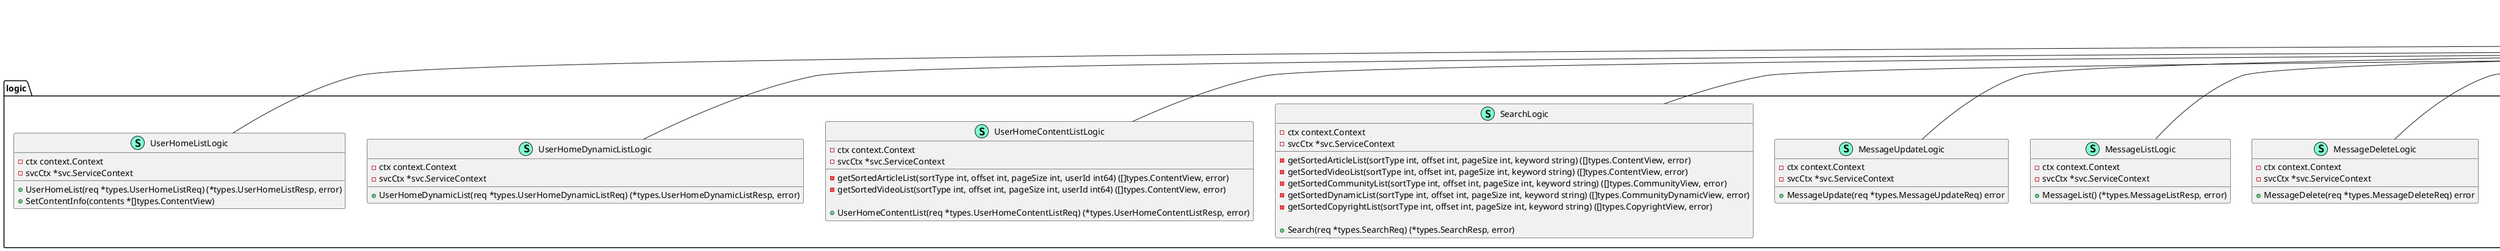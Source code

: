 @startuml
namespace logic {
    class CommentCreateLogic << (S,Aquamarine) >> {
        - ctx context.Context
        - svcCtx *svc.ServiceContext

        + CommentCreate(req *types.CommentCreateReq) error

    }
    class CommentDeleteLogic << (S,Aquamarine) >> {
        - ctx context.Context
        - svcCtx *svc.ServiceContext

        + CommentDelete(req *types.CommentDeleteReq) error

    }
    class CommentListLogic << (S,Aquamarine) >> {
        - ctx context.Context
        - svcCtx *svc.ServiceContext

        + CommentList(req *types.CommentListReq) (*types.CommentListResp, error)
        + SetUserInfo(loginUserId int64, comments *[]types.CommentView) 

    }
    class CommunityCreateLogic << (S,Aquamarine) >> {
        - ctx context.Context
        - svcCtx *svc.ServiceContext

        + CommunityCreate(req *types.CommunityCreateReq) error

    }
    class CommunityDeleteLogic << (S,Aquamarine) >> {
        - ctx context.Context
        - svcCtx *svc.ServiceContext

        + CommunityDelete(req *types.CommunityDeleteReq) error

    }
    class CommunityDetailLogic << (S,Aquamarine) >> {
        - ctx context.Context
        - svcCtx *svc.ServiceContext

        + CommunityDetail(req *types.CommunityDetailReq) (*types.CommunityDetailResp, error)

    }
    class CommunityDynamicCreateLogic << (S,Aquamarine) >> {
        - ctx context.Context
        - svcCtx *svc.ServiceContext

        + CommunityDynamicCreate(req *types.CommunityDynamicCreateReq) error

    }
    class CommunityDynamicDeleteLogic << (S,Aquamarine) >> {
        - ctx context.Context
        - svcCtx *svc.ServiceContext

        + CommunityDynamicDelete(req *types.CommunityDynamicDeleteReq) error

    }
    class CommunityDynamicDetailLogic << (S,Aquamarine) >> {
        - ctx context.Context
        - svcCtx *svc.ServiceContext

        + CommunityDynamicDetail(req *types.CommunityDynamicDetailReq) (*types.CommunityDynamicDetailResp, error)

    }
    class CommunityDynamicListLogic << (S,Aquamarine) >> {
        - ctx context.Context
        - svcCtx *svc.ServiceContext

        + CommunityDynamicList(req *types.CommunityDynamicListReq) (*types.CommunityDynamicListResp, error)

    }
    class CommunityDynamicSpecificListLogic << (S,Aquamarine) >> {
        - ctx context.Context
        - svcCtx *svc.ServiceContext

        + CommunityDynamicSpecificList(req *types.CommunityDynamicSpecificListReq) (*types.CommunityDynamicSpecificListResp, error)

    }
    class CommunityJoinLogic << (S,Aquamarine) >> {
        - ctx context.Context
        - svcCtx *svc.ServiceContext

        + CommunityJoin(req *types.CommunityJoinReq) error

    }
    class CommunityListLogic << (S,Aquamarine) >> {
        - ctx context.Context
        - svcCtx *svc.ServiceContext

        + CommunityList(req *types.CommunityListReq) (*types.CommunityListResp, error)

    }
    class CommunityQuitLogic << (S,Aquamarine) >> {
        - ctx context.Context
        - svcCtx *svc.ServiceContext

        + CommunityQuit(req *types.CommunityQuitReq) error

    }
    class CommunityUpdateLogic << (S,Aquamarine) >> {
        - ctx context.Context
        - svcCtx *svc.ServiceContext

        + CommunityUpdate(req *types.CommunityUpdateReq) error

    }
    class ContentCreateLogic << (S,Aquamarine) >> {
        - ctx context.Context
        - svcCtx *svc.ServiceContext

        + ContentCreate(req *types.ContentCreateReq) error

    }
    class ContentDeleteLogic << (S,Aquamarine) >> {
        - ctx context.Context
        - svcCtx *svc.ServiceContext

        + ContentDelete(req *types.ContentDeleteReq) error

    }
    class ContentDetailLogic << (S,Aquamarine) >> {
        - ctx context.Context
        - svcCtx *svc.ServiceContext

        + ContentDetail(req *types.ContentDetailReq) (*types.ContentDetailResp, error)

    }
    class ContentListLogic << (S,Aquamarine) >> {
        - ctx context.Context
        - svcCtx *svc.ServiceContext

        + ContentList(req *types.ContentListReq) (*types.ContentListResp, error)
        + SetBasicInfo(contents *[]types.ContentView, loginUserId int64) 

    }
    class ContentSimilarLogic << (S,Aquamarine) >> {
        - ctx context.Context
        - svcCtx *svc.ServiceContext

        + ContentSimilar(req *types.ContentSimilarReq) (*types.ContentSimilarResp, error)

    }
    class ContentUpdateLogic << (S,Aquamarine) >> {
        - ctx context.Context
        - svcCtx *svc.ServiceContext

        + ContentUpdate(req *types.ContentUpdateReq) error

    }
    class CopyrightCreateReqLogic << (S,Aquamarine) >> {
        - ctx context.Context
        - svcCtx *svc.ServiceContext

        + CopyrightCreateReq(req *types.CopyrightCreateReq) error

    }
    class CopyrightDetailLogic << (S,Aquamarine) >> {
        - ctx context.Context
        - svcCtx *svc.ServiceContext

        + CopyrightDetail(req *types.CopyrightDetailReq) (*types.CopyrightDetailResp, error)

    }
    class CopyrightListLogic << (S,Aquamarine) >> {
        - ctx context.Context
        - svcCtx *svc.ServiceContext

        + CopyrightList(req *types.CopyrightListReq) (*types.CopyrightListResp, error)

    }
    class FavorCancelLogic << (S,Aquamarine) >> {
        - ctx context.Context
        - svcCtx *svc.ServiceContext

        + FavorCancel(req *types.FavorCancelReq) error

    }
    class FavorDeleteLogic << (S,Aquamarine) >> {
        - ctx context.Context
        - svcCtx *svc.ServiceContext

        + FavorDelete(req *types.FavorDeleteReq) error

    }
    class FavorListLogic << (S,Aquamarine) >> {
        - ctx context.Context
        - svcCtx *svc.ServiceContext

        + FavorList(req *types.FavorListReq) (*types.FavorListResp, error)

    }
    class FavorLogic << (S,Aquamarine) >> {
        - ctx context.Context
        - svcCtx *svc.ServiceContext

        + Favor(req *types.FavorReq) error

    }
    class FavoriteCreateLogic << (S,Aquamarine) >> {
        - ctx context.Context
        - svcCtx *svc.ServiceContext

        + FavoriteCreate(req *types.FavoriteCreateReq) error

    }
    class FavoriteDeleteLogic << (S,Aquamarine) >> {
        - ctx context.Context
        - svcCtx *svc.ServiceContext

        + FavoriteDelete(req *types.FavoriteDeleteReq) error

    }
    class FavoriteDetailLogic << (S,Aquamarine) >> {
        - ctx context.Context
        - svcCtx *svc.ServiceContext

        + FavoriteDetail(req *types.FavoriteDeleteReq) (*types.FavoriteDetailResp, error)

    }
    class FavoriteListLogic << (S,Aquamarine) >> {
        - ctx context.Context
        - svcCtx *svc.ServiceContext

        + FavoriteList(req *types.FavoriteListReq) (*types.FavoriteListResp, error)

    }
    class HistoryCreateLogic << (S,Aquamarine) >> {
        - ctx context.Context
        - svcCtx *svc.ServiceContext

        + HistoryCreate(req *types.HistoryCreateReq) error

    }
    class HistoryDeleteLogic << (S,Aquamarine) >> {
        - ctx context.Context
        - svcCtx *svc.ServiceContext

        + HistoryDelete(req *types.HistoryDeleteReq) error

    }
    class HistoryListLogic << (S,Aquamarine) >> {
        - ctx context.Context
        - svcCtx *svc.ServiceContext

        + HistoryList(req *types.HistoryListReq) (*types.HistoryListResp, error)

    }
    class LikeLogic << (S,Aquamarine) >> {
        - ctx context.Context
        - svcCtx *svc.ServiceContext

        + Like(req *types.LikeReq) error

    }
    class MessageCreateLogic << (S,Aquamarine) >> {
        - ctx context.Context
        - svcCtx *svc.ServiceContext

        + MessageCreate(req *types.MessageCreateReq) error

    }
    class MessageDeleteLogic << (S,Aquamarine) >> {
        - ctx context.Context
        - svcCtx *svc.ServiceContext

        + MessageDelete(req *types.MessageDeleteReq) error

    }
    class MessageListLogic << (S,Aquamarine) >> {
        - ctx context.Context
        - svcCtx *svc.ServiceContext

        + MessageList() (*types.MessageListResp, error)

    }
    class MessageUpdateLogic << (S,Aquamarine) >> {
        - ctx context.Context
        - svcCtx *svc.ServiceContext

        + MessageUpdate(req *types.MessageUpdateReq) error

    }
    class SearchLogic << (S,Aquamarine) >> {
        - ctx context.Context
        - svcCtx *svc.ServiceContext

        - getSortedArticleList(sortType int, offset int, pageSize int, keyword string) ([]types.ContentView, error)
        - getSortedVideoList(sortType int, offset int, pageSize int, keyword string) ([]types.ContentView, error)
        - getSortedCommunityList(sortType int, offset int, pageSize int, keyword string) ([]types.CommunityView, error)
        - getSortedDynamicList(sortType int, offset int, pageSize int, keyword string) ([]types.CommunityDynamicView, error)
        - getSortedCopyrightList(sortType int, offset int, pageSize int, keyword string) ([]types.CopyrightView, error)

        + Search(req *types.SearchReq) (*types.SearchResp, error)

    }
    class UserHomeContentListLogic << (S,Aquamarine) >> {
        - ctx context.Context
        - svcCtx *svc.ServiceContext

        - getSortedArticleList(sortType int, offset int, pageSize int, userId int64) ([]types.ContentView, error)
        - getSortedVideoList(sortType int, offset int, pageSize int, userId int64) ([]types.ContentView, error)

        + UserHomeContentList(req *types.UserHomeContentListReq) (*types.UserHomeContentListResp, error)

    }
    class UserHomeDynamicListLogic << (S,Aquamarine) >> {
        - ctx context.Context
        - svcCtx *svc.ServiceContext

        + UserHomeDynamicList(req *types.UserHomeDynamicListReq) (*types.UserHomeDynamicListResp, error)

    }
    class UserHomeListLogic << (S,Aquamarine) >> {
        - ctx context.Context
        - svcCtx *svc.ServiceContext

        + UserHomeList(req *types.UserHomeListReq) (*types.UserHomeListResp, error)
        + SetContentInfo(contents *[]types.ContentView) 

    }
}
"logx.Logger" *-- "logic.CommentCreateLogic"
"logx.Logger" *-- "logic.CommentDeleteLogic"
"logx.Logger" *-- "logic.CommentListLogic"
"logx.Logger" *-- "logic.CommunityCreateLogic"
"logx.Logger" *-- "logic.CommunityDeleteLogic"
"logx.Logger" *-- "logic.CommunityDetailLogic"
"logx.Logger" *-- "logic.CommunityDynamicCreateLogic"
"logx.Logger" *-- "logic.CommunityDynamicDeleteLogic"
"logx.Logger" *-- "logic.CommunityDynamicDetailLogic"
"logx.Logger" *-- "logic.CommunityDynamicListLogic"
"logx.Logger" *-- "logic.CommunityDynamicSpecificListLogic"
"logx.Logger" *-- "logic.CommunityJoinLogic"
"logx.Logger" *-- "logic.CommunityListLogic"
"logx.Logger" *-- "logic.CommunityQuitLogic"
"logx.Logger" *-- "logic.CommunityUpdateLogic"
"logx.Logger" *-- "logic.ContentCreateLogic"
"logx.Logger" *-- "logic.ContentDeleteLogic"
"logx.Logger" *-- "logic.ContentDetailLogic"
"logx.Logger" *-- "logic.ContentListLogic"
"logx.Logger" *-- "logic.ContentSimilarLogic"
"logx.Logger" *-- "logic.ContentUpdateLogic"
"logx.Logger" *-- "logic.CopyrightCreateReqLogic"
"logx.Logger" *-- "logic.CopyrightDetailLogic"
"logx.Logger" *-- "logic.CopyrightListLogic"
"logx.Logger" *-- "logic.FavorCancelLogic"
"logx.Logger" *-- "logic.FavorDeleteLogic"
"logx.Logger" *-- "logic.FavorListLogic"
"logx.Logger" *-- "logic.FavorLogic"
"logx.Logger" *-- "logic.FavoriteCreateLogic"
"logx.Logger" *-- "logic.FavoriteDeleteLogic"
"logx.Logger" *-- "logic.FavoriteDetailLogic"
"logx.Logger" *-- "logic.FavoriteListLogic"
"logx.Logger" *-- "logic.HistoryCreateLogic"
"logx.Logger" *-- "logic.HistoryDeleteLogic"
"logx.Logger" *-- "logic.HistoryListLogic"
"logx.Logger" *-- "logic.LikeLogic"
"logx.Logger" *-- "logic.MessageCreateLogic"
"logx.Logger" *-- "logic.MessageDeleteLogic"
"logx.Logger" *-- "logic.MessageListLogic"
"logx.Logger" *-- "logic.MessageUpdateLogic"
"logx.Logger" *-- "logic.SearchLogic"
"logx.Logger" *-- "logic.UserHomeContentListLogic"
"logx.Logger" *-- "logic.UserHomeDynamicListLogic"
"logx.Logger" *-- "logic.UserHomeListLogic"


@enduml
